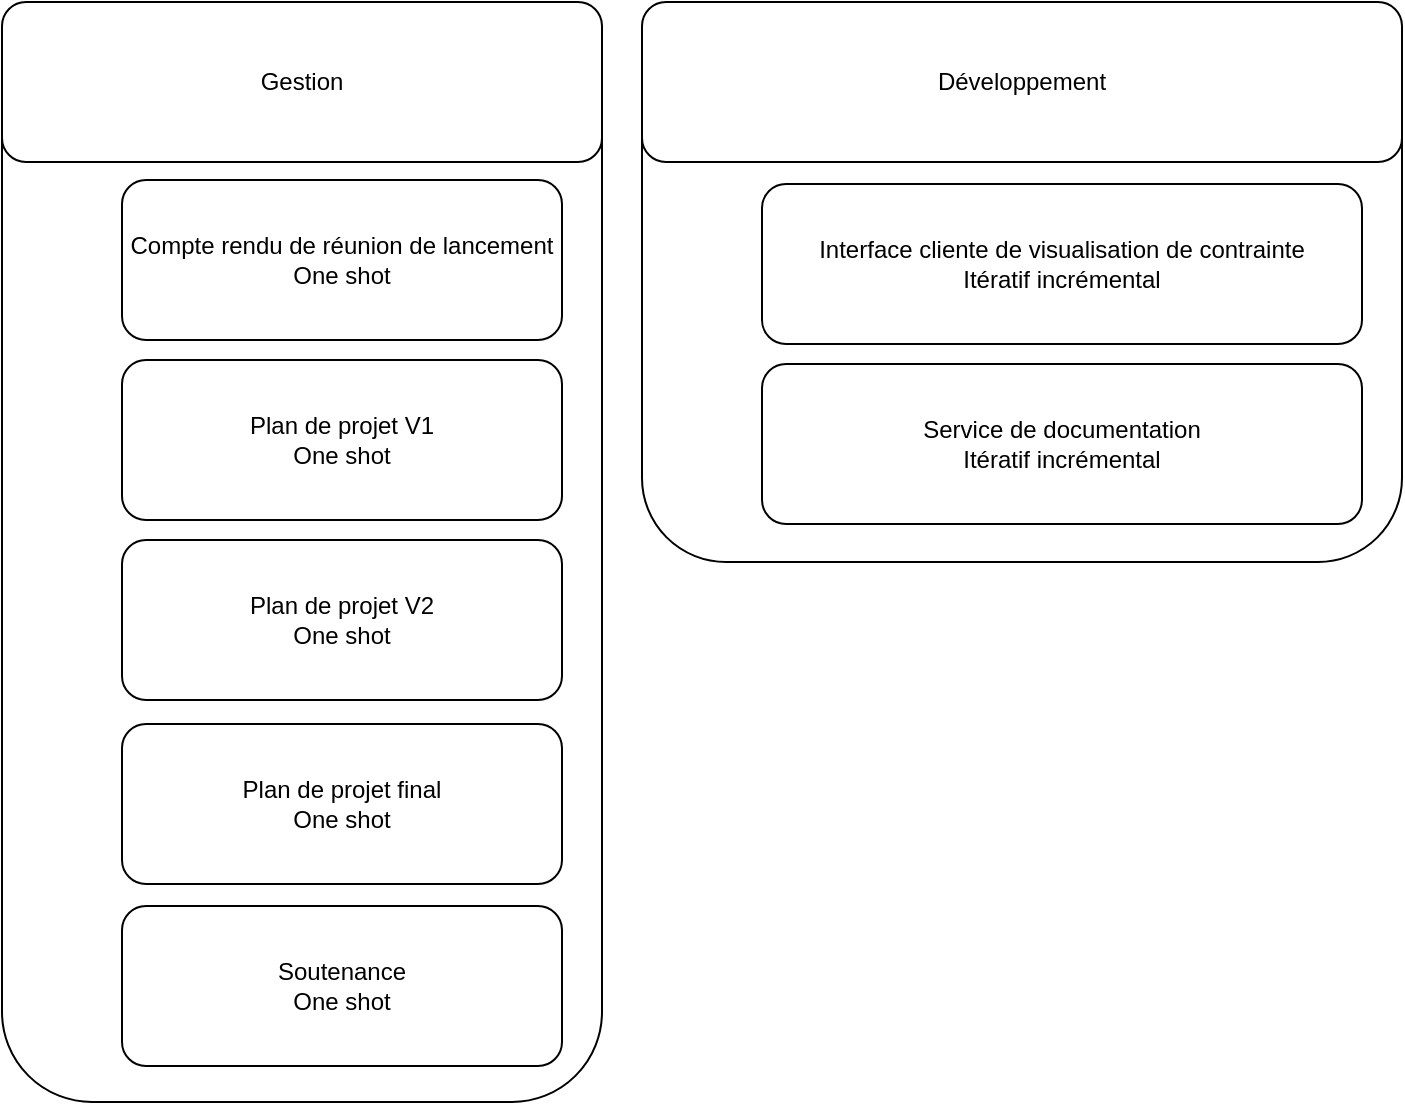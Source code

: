 <mxfile version="21.1.2" type="device">
  <diagram name="Page-1" id="8TQmJl976amvUQOl-_4e">
    <mxGraphModel dx="1615" dy="845" grid="1" gridSize="10" guides="1" tooltips="1" connect="1" arrows="1" fold="1" page="1" pageScale="1" pageWidth="827" pageHeight="1169" math="0" shadow="0">
      <root>
        <mxCell id="0" />
        <mxCell id="1" parent="0" />
        <mxCell id="KxXviMxtJzGq1GQGAaop-2" value="" style="rounded=1;whiteSpace=wrap;html=1;" parent="1" vertex="1">
          <mxGeometry x="440" y="160" width="380" height="280" as="geometry" />
        </mxCell>
        <mxCell id="KxXviMxtJzGq1GQGAaop-3" value="" style="rounded=1;whiteSpace=wrap;html=1;" parent="1" vertex="1">
          <mxGeometry x="120" y="160" width="300" height="550" as="geometry" />
        </mxCell>
        <mxCell id="KxXviMxtJzGq1GQGAaop-4" value="Gestion" style="rounded=1;whiteSpace=wrap;html=1;" parent="1" vertex="1">
          <mxGeometry x="120" y="160" width="300" height="80" as="geometry" />
        </mxCell>
        <mxCell id="KxXviMxtJzGq1GQGAaop-5" value="Compte rendu de réunion de lancement&lt;br&gt;One shot" style="rounded=1;whiteSpace=wrap;html=1;" parent="1" vertex="1">
          <mxGeometry x="180" y="249" width="220" height="80" as="geometry" />
        </mxCell>
        <mxCell id="KxXviMxtJzGq1GQGAaop-6" value="Plan de projet V1&lt;br&gt;One shot" style="rounded=1;whiteSpace=wrap;html=1;" parent="1" vertex="1">
          <mxGeometry x="180" y="339" width="220" height="80" as="geometry" />
        </mxCell>
        <mxCell id="KxXviMxtJzGq1GQGAaop-7" value="Plan de projet V2&lt;br&gt;One shot" style="rounded=1;whiteSpace=wrap;html=1;" parent="1" vertex="1">
          <mxGeometry x="180" y="429" width="220" height="80" as="geometry" />
        </mxCell>
        <mxCell id="KxXviMxtJzGq1GQGAaop-8" value="Plan de projet final&lt;br&gt;One shot" style="rounded=1;whiteSpace=wrap;html=1;" parent="1" vertex="1">
          <mxGeometry x="180" y="521" width="220" height="80" as="geometry" />
        </mxCell>
        <mxCell id="KxXviMxtJzGq1GQGAaop-9" value="Développement" style="rounded=1;whiteSpace=wrap;html=1;" parent="1" vertex="1">
          <mxGeometry x="440" y="160" width="380" height="80" as="geometry" />
        </mxCell>
        <mxCell id="KxXviMxtJzGq1GQGAaop-10" value="Interface cliente de visualisation de contrainte&lt;br&gt;Itératif incrémental" style="rounded=1;whiteSpace=wrap;html=1;" parent="1" vertex="1">
          <mxGeometry x="500" y="251" width="300" height="80" as="geometry" />
        </mxCell>
        <mxCell id="KxXviMxtJzGq1GQGAaop-11" value="Service de documentation&lt;br&gt;Itératif incrémental" style="rounded=1;whiteSpace=wrap;html=1;" parent="1" vertex="1">
          <mxGeometry x="500" y="341" width="300" height="80" as="geometry" />
        </mxCell>
        <mxCell id="KxXviMxtJzGq1GQGAaop-18" value="Soutenance&lt;br&gt;One shot" style="rounded=1;whiteSpace=wrap;html=1;" parent="1" vertex="1">
          <mxGeometry x="180" y="612" width="220" height="80" as="geometry" />
        </mxCell>
      </root>
    </mxGraphModel>
  </diagram>
</mxfile>
